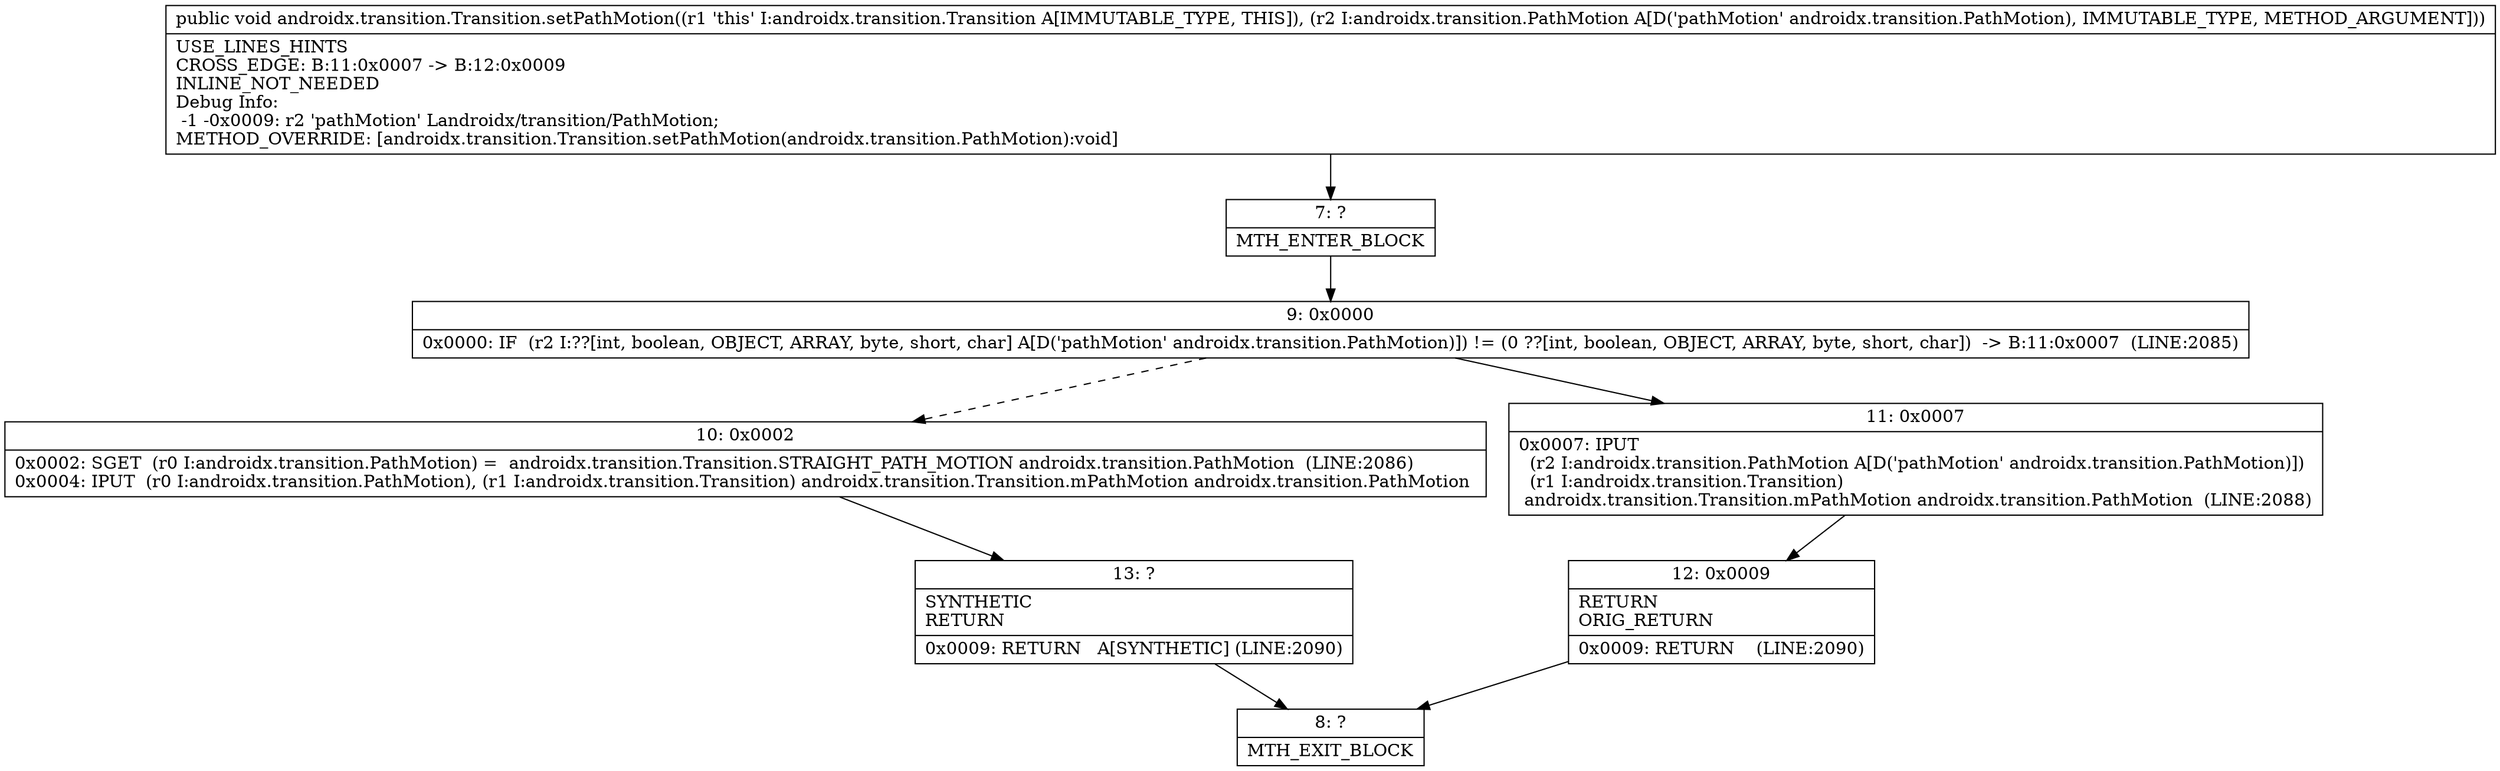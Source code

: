 digraph "CFG forandroidx.transition.Transition.setPathMotion(Landroidx\/transition\/PathMotion;)V" {
Node_7 [shape=record,label="{7\:\ ?|MTH_ENTER_BLOCK\l}"];
Node_9 [shape=record,label="{9\:\ 0x0000|0x0000: IF  (r2 I:??[int, boolean, OBJECT, ARRAY, byte, short, char] A[D('pathMotion' androidx.transition.PathMotion)]) != (0 ??[int, boolean, OBJECT, ARRAY, byte, short, char])  \-\> B:11:0x0007  (LINE:2085)\l}"];
Node_10 [shape=record,label="{10\:\ 0x0002|0x0002: SGET  (r0 I:androidx.transition.PathMotion) =  androidx.transition.Transition.STRAIGHT_PATH_MOTION androidx.transition.PathMotion  (LINE:2086)\l0x0004: IPUT  (r0 I:androidx.transition.PathMotion), (r1 I:androidx.transition.Transition) androidx.transition.Transition.mPathMotion androidx.transition.PathMotion \l}"];
Node_13 [shape=record,label="{13\:\ ?|SYNTHETIC\lRETURN\l|0x0009: RETURN   A[SYNTHETIC] (LINE:2090)\l}"];
Node_8 [shape=record,label="{8\:\ ?|MTH_EXIT_BLOCK\l}"];
Node_11 [shape=record,label="{11\:\ 0x0007|0x0007: IPUT  \l  (r2 I:androidx.transition.PathMotion A[D('pathMotion' androidx.transition.PathMotion)])\l  (r1 I:androidx.transition.Transition)\l androidx.transition.Transition.mPathMotion androidx.transition.PathMotion  (LINE:2088)\l}"];
Node_12 [shape=record,label="{12\:\ 0x0009|RETURN\lORIG_RETURN\l|0x0009: RETURN    (LINE:2090)\l}"];
MethodNode[shape=record,label="{public void androidx.transition.Transition.setPathMotion((r1 'this' I:androidx.transition.Transition A[IMMUTABLE_TYPE, THIS]), (r2 I:androidx.transition.PathMotion A[D('pathMotion' androidx.transition.PathMotion), IMMUTABLE_TYPE, METHOD_ARGUMENT]))  | USE_LINES_HINTS\lCROSS_EDGE: B:11:0x0007 \-\> B:12:0x0009\lINLINE_NOT_NEEDED\lDebug Info:\l  \-1 \-0x0009: r2 'pathMotion' Landroidx\/transition\/PathMotion;\lMETHOD_OVERRIDE: [androidx.transition.Transition.setPathMotion(androidx.transition.PathMotion):void]\l}"];
MethodNode -> Node_7;Node_7 -> Node_9;
Node_9 -> Node_10[style=dashed];
Node_9 -> Node_11;
Node_10 -> Node_13;
Node_13 -> Node_8;
Node_11 -> Node_12;
Node_12 -> Node_8;
}

